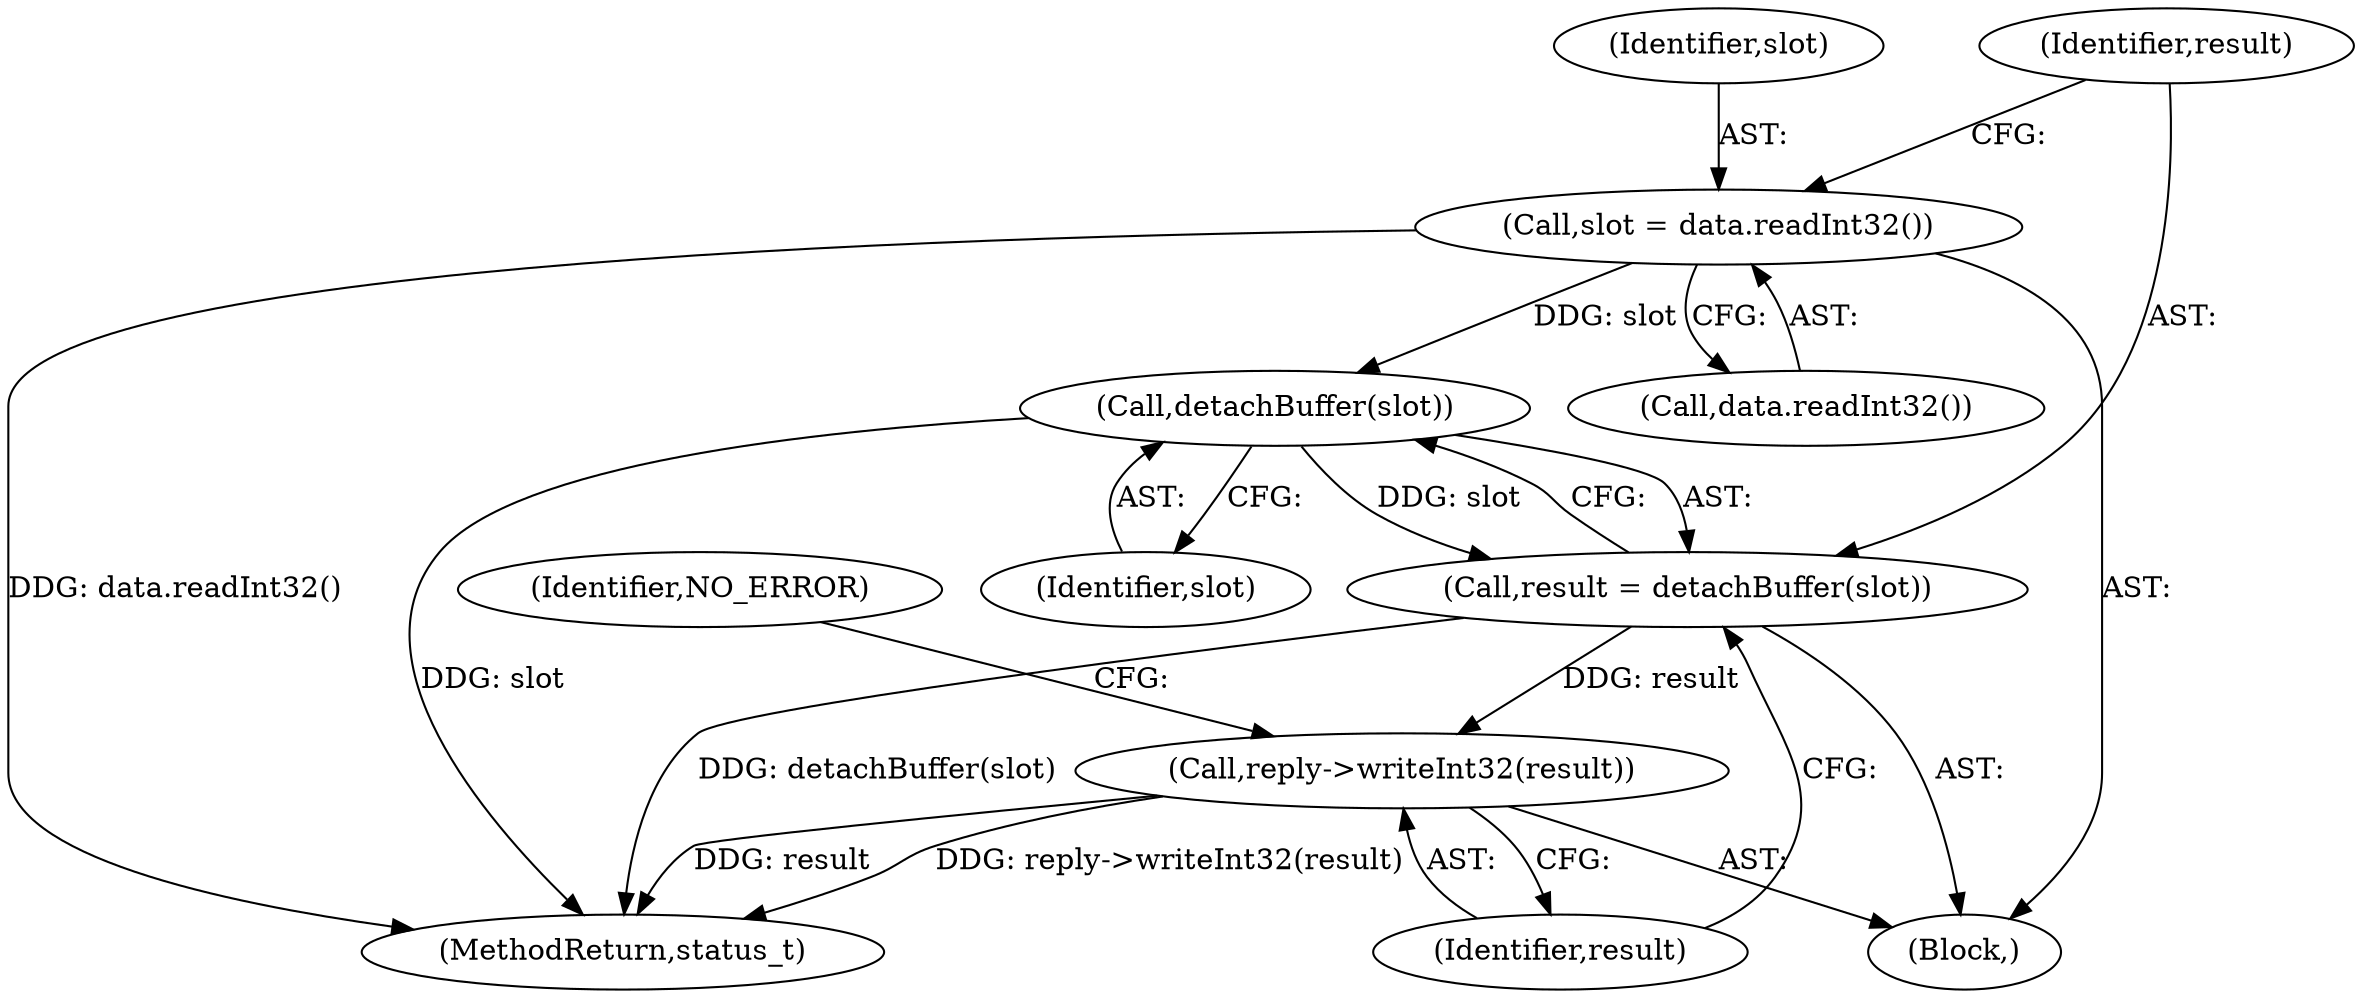 digraph "0_Android_a30d7d90c4f718e46fb41a99b3d52800e1011b73_0@API" {
"1000235" [label="(Call,slot = data.readInt32())"];
"1000241" [label="(Call,detachBuffer(slot))"];
"1000239" [label="(Call,result = detachBuffer(slot))"];
"1000243" [label="(Call,reply->writeInt32(result))"];
"1000596" [label="(MethodReturn,status_t)"];
"1000243" [label="(Call,reply->writeInt32(result))"];
"1000242" [label="(Identifier,slot)"];
"1000235" [label="(Call,slot = data.readInt32())"];
"1000236" [label="(Identifier,slot)"];
"1000241" [label="(Call,detachBuffer(slot))"];
"1000246" [label="(Identifier,NO_ERROR)"];
"1000237" [label="(Call,data.readInt32())"];
"1000229" [label="(Block,)"];
"1000244" [label="(Identifier,result)"];
"1000240" [label="(Identifier,result)"];
"1000239" [label="(Call,result = detachBuffer(slot))"];
"1000235" -> "1000229"  [label="AST: "];
"1000235" -> "1000237"  [label="CFG: "];
"1000236" -> "1000235"  [label="AST: "];
"1000237" -> "1000235"  [label="AST: "];
"1000240" -> "1000235"  [label="CFG: "];
"1000235" -> "1000596"  [label="DDG: data.readInt32()"];
"1000235" -> "1000241"  [label="DDG: slot"];
"1000241" -> "1000239"  [label="AST: "];
"1000241" -> "1000242"  [label="CFG: "];
"1000242" -> "1000241"  [label="AST: "];
"1000239" -> "1000241"  [label="CFG: "];
"1000241" -> "1000596"  [label="DDG: slot"];
"1000241" -> "1000239"  [label="DDG: slot"];
"1000239" -> "1000229"  [label="AST: "];
"1000240" -> "1000239"  [label="AST: "];
"1000244" -> "1000239"  [label="CFG: "];
"1000239" -> "1000596"  [label="DDG: detachBuffer(slot)"];
"1000239" -> "1000243"  [label="DDG: result"];
"1000243" -> "1000229"  [label="AST: "];
"1000243" -> "1000244"  [label="CFG: "];
"1000244" -> "1000243"  [label="AST: "];
"1000246" -> "1000243"  [label="CFG: "];
"1000243" -> "1000596"  [label="DDG: result"];
"1000243" -> "1000596"  [label="DDG: reply->writeInt32(result)"];
}
